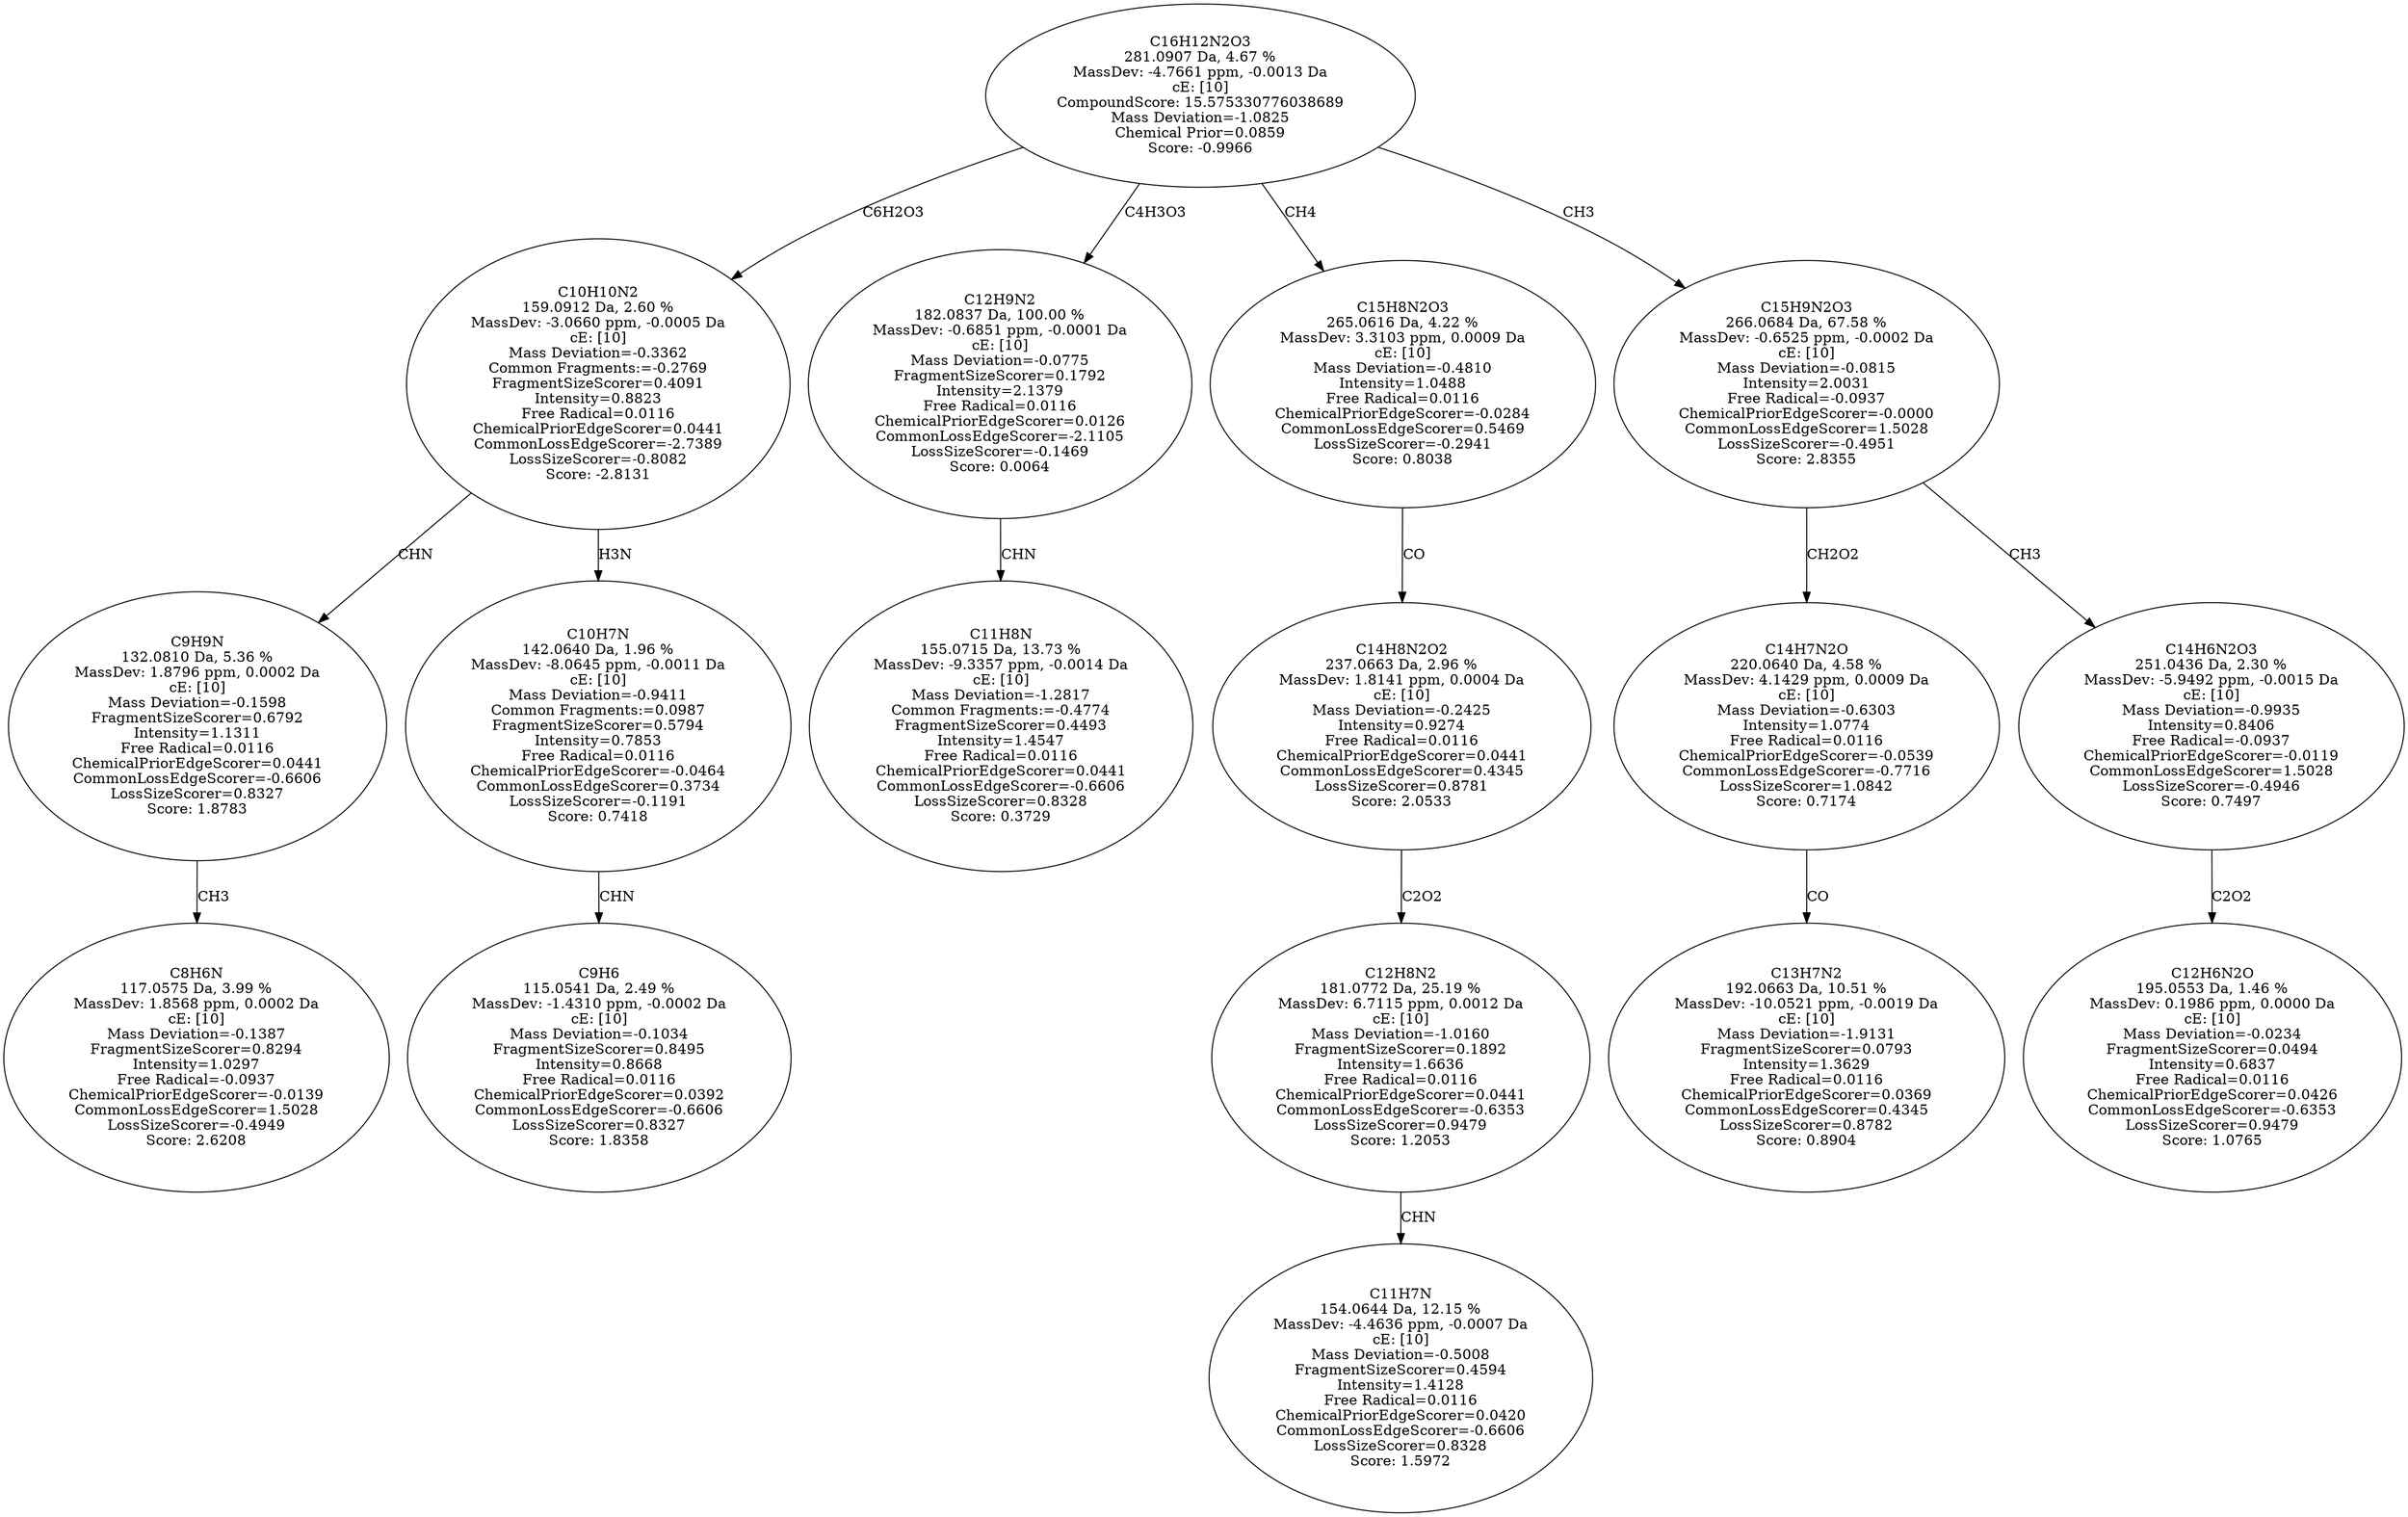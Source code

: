 strict digraph {
v1 [label="C8H6N\n117.0575 Da, 3.99 %\nMassDev: 1.8568 ppm, 0.0002 Da\ncE: [10]\nMass Deviation=-0.1387\nFragmentSizeScorer=0.8294\nIntensity=1.0297\nFree Radical=-0.0937\nChemicalPriorEdgeScorer=-0.0139\nCommonLossEdgeScorer=1.5028\nLossSizeScorer=-0.4949\nScore: 2.6208"];
v2 [label="C9H9N\n132.0810 Da, 5.36 %\nMassDev: 1.8796 ppm, 0.0002 Da\ncE: [10]\nMass Deviation=-0.1598\nFragmentSizeScorer=0.6792\nIntensity=1.1311\nFree Radical=0.0116\nChemicalPriorEdgeScorer=0.0441\nCommonLossEdgeScorer=-0.6606\nLossSizeScorer=0.8327\nScore: 1.8783"];
v3 [label="C9H6\n115.0541 Da, 2.49 %\nMassDev: -1.4310 ppm, -0.0002 Da\ncE: [10]\nMass Deviation=-0.1034\nFragmentSizeScorer=0.8495\nIntensity=0.8668\nFree Radical=0.0116\nChemicalPriorEdgeScorer=0.0392\nCommonLossEdgeScorer=-0.6606\nLossSizeScorer=0.8327\nScore: 1.8358"];
v4 [label="C10H7N\n142.0640 Da, 1.96 %\nMassDev: -8.0645 ppm, -0.0011 Da\ncE: [10]\nMass Deviation=-0.9411\nCommon Fragments:=0.0987\nFragmentSizeScorer=0.5794\nIntensity=0.7853\nFree Radical=0.0116\nChemicalPriorEdgeScorer=-0.0464\nCommonLossEdgeScorer=0.3734\nLossSizeScorer=-0.1191\nScore: 0.7418"];
v5 [label="C10H10N2\n159.0912 Da, 2.60 %\nMassDev: -3.0660 ppm, -0.0005 Da\ncE: [10]\nMass Deviation=-0.3362\nCommon Fragments:=-0.2769\nFragmentSizeScorer=0.4091\nIntensity=0.8823\nFree Radical=0.0116\nChemicalPriorEdgeScorer=0.0441\nCommonLossEdgeScorer=-2.7389\nLossSizeScorer=-0.8082\nScore: -2.8131"];
v6 [label="C11H8N\n155.0715 Da, 13.73 %\nMassDev: -9.3357 ppm, -0.0014 Da\ncE: [10]\nMass Deviation=-1.2817\nCommon Fragments:=-0.4774\nFragmentSizeScorer=0.4493\nIntensity=1.4547\nFree Radical=0.0116\nChemicalPriorEdgeScorer=0.0441\nCommonLossEdgeScorer=-0.6606\nLossSizeScorer=0.8328\nScore: 0.3729"];
v7 [label="C12H9N2\n182.0837 Da, 100.00 %\nMassDev: -0.6851 ppm, -0.0001 Da\ncE: [10]\nMass Deviation=-0.0775\nFragmentSizeScorer=0.1792\nIntensity=2.1379\nFree Radical=0.0116\nChemicalPriorEdgeScorer=0.0126\nCommonLossEdgeScorer=-2.1105\nLossSizeScorer=-0.1469\nScore: 0.0064"];
v8 [label="C11H7N\n154.0644 Da, 12.15 %\nMassDev: -4.4636 ppm, -0.0007 Da\ncE: [10]\nMass Deviation=-0.5008\nFragmentSizeScorer=0.4594\nIntensity=1.4128\nFree Radical=0.0116\nChemicalPriorEdgeScorer=0.0420\nCommonLossEdgeScorer=-0.6606\nLossSizeScorer=0.8328\nScore: 1.5972"];
v9 [label="C12H8N2\n181.0772 Da, 25.19 %\nMassDev: 6.7115 ppm, 0.0012 Da\ncE: [10]\nMass Deviation=-1.0160\nFragmentSizeScorer=0.1892\nIntensity=1.6636\nFree Radical=0.0116\nChemicalPriorEdgeScorer=0.0441\nCommonLossEdgeScorer=-0.6353\nLossSizeScorer=0.9479\nScore: 1.2053"];
v10 [label="C14H8N2O2\n237.0663 Da, 2.96 %\nMassDev: 1.8141 ppm, 0.0004 Da\ncE: [10]\nMass Deviation=-0.2425\nIntensity=0.9274\nFree Radical=0.0116\nChemicalPriorEdgeScorer=0.0441\nCommonLossEdgeScorer=0.4345\nLossSizeScorer=0.8781\nScore: 2.0533"];
v11 [label="C15H8N2O3\n265.0616 Da, 4.22 %\nMassDev: 3.3103 ppm, 0.0009 Da\ncE: [10]\nMass Deviation=-0.4810\nIntensity=1.0488\nFree Radical=0.0116\nChemicalPriorEdgeScorer=-0.0284\nCommonLossEdgeScorer=0.5469\nLossSizeScorer=-0.2941\nScore: 0.8038"];
v12 [label="C13H7N2\n192.0663 Da, 10.51 %\nMassDev: -10.0521 ppm, -0.0019 Da\ncE: [10]\nMass Deviation=-1.9131\nFragmentSizeScorer=0.0793\nIntensity=1.3629\nFree Radical=0.0116\nChemicalPriorEdgeScorer=0.0369\nCommonLossEdgeScorer=0.4345\nLossSizeScorer=0.8782\nScore: 0.8904"];
v13 [label="C14H7N2O\n220.0640 Da, 4.58 %\nMassDev: 4.1429 ppm, 0.0009 Da\ncE: [10]\nMass Deviation=-0.6303\nIntensity=1.0774\nFree Radical=0.0116\nChemicalPriorEdgeScorer=-0.0539\nCommonLossEdgeScorer=-0.7716\nLossSizeScorer=1.0842\nScore: 0.7174"];
v14 [label="C12H6N2O\n195.0553 Da, 1.46 %\nMassDev: 0.1986 ppm, 0.0000 Da\ncE: [10]\nMass Deviation=-0.0234\nFragmentSizeScorer=0.0494\nIntensity=0.6837\nFree Radical=0.0116\nChemicalPriorEdgeScorer=0.0426\nCommonLossEdgeScorer=-0.6353\nLossSizeScorer=0.9479\nScore: 1.0765"];
v15 [label="C14H6N2O3\n251.0436 Da, 2.30 %\nMassDev: -5.9492 ppm, -0.0015 Da\ncE: [10]\nMass Deviation=-0.9935\nIntensity=0.8406\nFree Radical=-0.0937\nChemicalPriorEdgeScorer=-0.0119\nCommonLossEdgeScorer=1.5028\nLossSizeScorer=-0.4946\nScore: 0.7497"];
v16 [label="C15H9N2O3\n266.0684 Da, 67.58 %\nMassDev: -0.6525 ppm, -0.0002 Da\ncE: [10]\nMass Deviation=-0.0815\nIntensity=2.0031\nFree Radical=-0.0937\nChemicalPriorEdgeScorer=-0.0000\nCommonLossEdgeScorer=1.5028\nLossSizeScorer=-0.4951\nScore: 2.8355"];
v17 [label="C16H12N2O3\n281.0907 Da, 4.67 %\nMassDev: -4.7661 ppm, -0.0013 Da\ncE: [10]\nCompoundScore: 15.575330776038689\nMass Deviation=-1.0825\nChemical Prior=0.0859\nScore: -0.9966"];
v2 -> v1 [label="CH3"];
v5 -> v2 [label="CHN"];
v4 -> v3 [label="CHN"];
v5 -> v4 [label="H3N"];
v17 -> v5 [label="C6H2O3"];
v7 -> v6 [label="CHN"];
v17 -> v7 [label="C4H3O3"];
v9 -> v8 [label="CHN"];
v10 -> v9 [label="C2O2"];
v11 -> v10 [label="CO"];
v17 -> v11 [label="CH4"];
v13 -> v12 [label="CO"];
v16 -> v13 [label="CH2O2"];
v15 -> v14 [label="C2O2"];
v16 -> v15 [label="CH3"];
v17 -> v16 [label="CH3"];
}